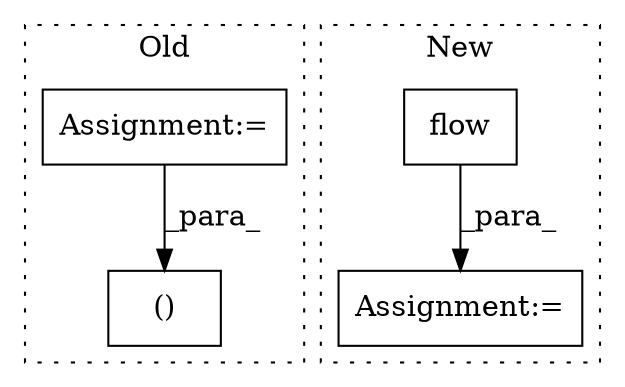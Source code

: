 digraph G {
subgraph cluster0 {
1 [label="()" a="106" s="1509" l="65" shape="box"];
3 [label="Assignment:=" a="7" s="766" l="1" shape="box"];
label = "Old";
style="dotted";
}
subgraph cluster1 {
2 [label="flow" a="32" s="1091,1121" l="5,1" shape="box"];
4 [label="Assignment:=" a="7" s="1082" l="1" shape="box"];
label = "New";
style="dotted";
}
2 -> 4 [label="_para_"];
3 -> 1 [label="_para_"];
}